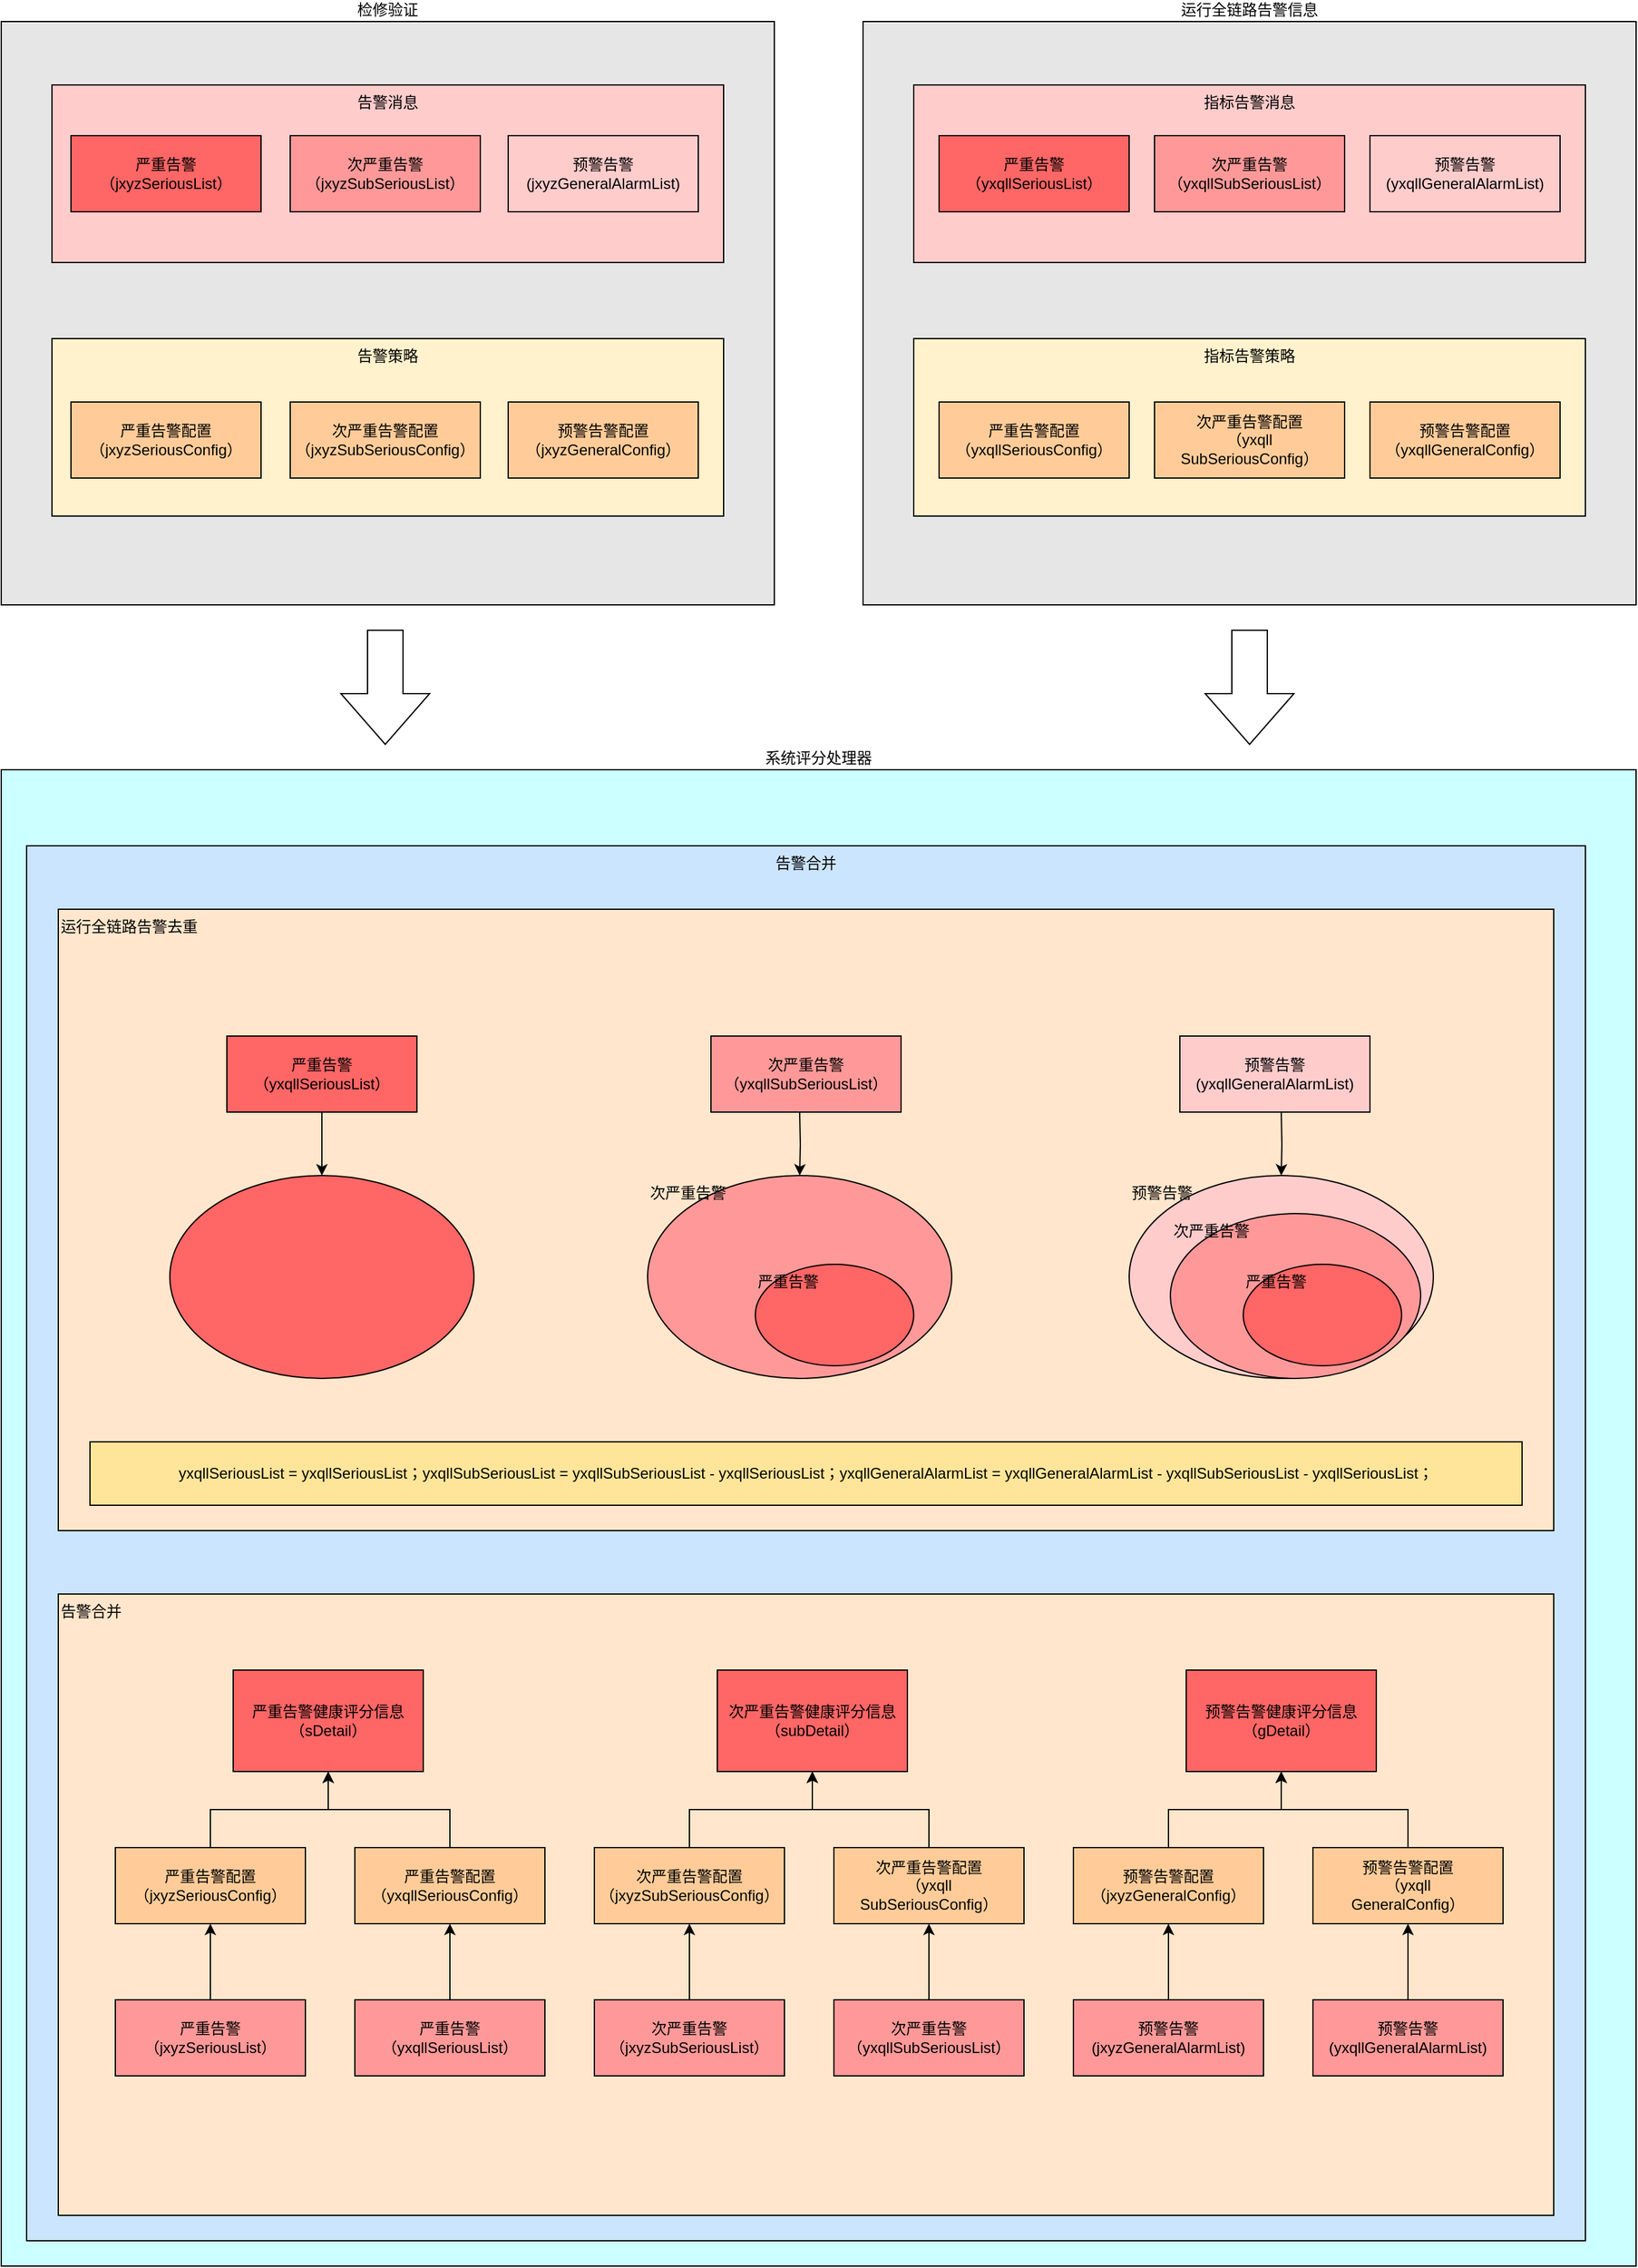 <mxfile version="20.3.5" type="github">
  <diagram id="DH8fOwqsjjJXpHzjifTU" name="第 1 页">
    <mxGraphModel dx="3371" dy="1173" grid="1" gridSize="10" guides="1" tooltips="1" connect="1" arrows="1" fold="1" page="1" pageScale="1" pageWidth="1200" pageHeight="1920" math="0" shadow="0">
      <root>
        <mxCell id="0" />
        <mxCell id="1" parent="0" />
        <mxCell id="9J3FxOEaC-q5wy8HkhJp-26" value="运行全链路告警信息" style="rounded=0;whiteSpace=wrap;html=1;verticalAlign=bottom;labelPosition=center;verticalLabelPosition=top;align=center;fillColor=#E6E6E6;" vertex="1" parent="1">
          <mxGeometry x="-430" y="80" width="610" height="460" as="geometry" />
        </mxCell>
        <mxCell id="9J3FxOEaC-q5wy8HkhJp-25" value="检修验证" style="rounded=0;whiteSpace=wrap;html=1;verticalAlign=bottom;labelPosition=center;verticalLabelPosition=top;align=center;fillColor=#E6E6E6;" vertex="1" parent="1">
          <mxGeometry x="-1110" y="80" width="610" height="460" as="geometry" />
        </mxCell>
        <mxCell id="9J3FxOEaC-q5wy8HkhJp-1" value="告警消息" style="rounded=0;whiteSpace=wrap;html=1;verticalAlign=top;fillColor=#FFCCCC;" vertex="1" parent="1">
          <mxGeometry x="-1070" y="130" width="530" height="140" as="geometry" />
        </mxCell>
        <mxCell id="9J3FxOEaC-q5wy8HkhJp-2" value="严重告警&lt;br&gt;（jxyzSeriousList）" style="rounded=0;whiteSpace=wrap;html=1;fillColor=#FF6666;" vertex="1" parent="1">
          <mxGeometry x="-1055" y="170" width="150" height="60" as="geometry" />
        </mxCell>
        <mxCell id="9J3FxOEaC-q5wy8HkhJp-4" value="次严重告警&lt;br&gt;（jxyzSubSeriousList）" style="rounded=0;whiteSpace=wrap;html=1;fillColor=#FF9999;" vertex="1" parent="1">
          <mxGeometry x="-882" y="170" width="150" height="60" as="geometry" />
        </mxCell>
        <mxCell id="9J3FxOEaC-q5wy8HkhJp-5" value="预警告警&lt;br&gt;(jxyzGeneralAlarmList)" style="rounded=0;whiteSpace=wrap;html=1;fillColor=#FFCCCC;" vertex="1" parent="1">
          <mxGeometry x="-710" y="170" width="150" height="60" as="geometry" />
        </mxCell>
        <mxCell id="9J3FxOEaC-q5wy8HkhJp-6" value="指标告警消息" style="rounded=0;whiteSpace=wrap;html=1;verticalAlign=top;fillColor=#FFCCCC;" vertex="1" parent="1">
          <mxGeometry x="-390" y="130" width="530" height="140" as="geometry" />
        </mxCell>
        <mxCell id="9J3FxOEaC-q5wy8HkhJp-7" value="严重告警&lt;br&gt;（yxqllSeriousList）" style="rounded=0;whiteSpace=wrap;html=1;fillColor=#FF6666;" vertex="1" parent="1">
          <mxGeometry x="-370" y="170" width="150" height="60" as="geometry" />
        </mxCell>
        <mxCell id="9J3FxOEaC-q5wy8HkhJp-8" value="次严重告警&lt;br&gt;（yxqllSubSeriousList）" style="rounded=0;whiteSpace=wrap;html=1;fillColor=#FF9999;" vertex="1" parent="1">
          <mxGeometry x="-200" y="170" width="150" height="60" as="geometry" />
        </mxCell>
        <mxCell id="9J3FxOEaC-q5wy8HkhJp-9" value="预警告警&lt;br&gt;(yxqllGeneralAlarmList)" style="rounded=0;whiteSpace=wrap;html=1;fillColor=#FFCCCC;" vertex="1" parent="1">
          <mxGeometry x="-30" y="170" width="150" height="60" as="geometry" />
        </mxCell>
        <mxCell id="9J3FxOEaC-q5wy8HkhJp-14" value="指标告警策略" style="rounded=0;whiteSpace=wrap;html=1;verticalAlign=top;fillColor=#FFF2CC;" vertex="1" parent="1">
          <mxGeometry x="-390" y="330" width="530" height="140" as="geometry" />
        </mxCell>
        <mxCell id="9J3FxOEaC-q5wy8HkhJp-15" value="告警策略" style="rounded=0;whiteSpace=wrap;html=1;verticalAlign=top;fillColor=#FFF2CC;" vertex="1" parent="1">
          <mxGeometry x="-1070" y="330" width="530" height="140" as="geometry" />
        </mxCell>
        <mxCell id="9J3FxOEaC-q5wy8HkhJp-17" value="系统评分处理器" style="rounded=0;whiteSpace=wrap;html=1;verticalAlign=bottom;labelPosition=center;verticalLabelPosition=top;align=center;fillColor=#CCFFFF;" vertex="1" parent="1">
          <mxGeometry x="-1110" y="670" width="1290" height="1180" as="geometry" />
        </mxCell>
        <mxCell id="9J3FxOEaC-q5wy8HkhJp-18" value="告警合并" style="rounded=0;whiteSpace=wrap;html=1;verticalAlign=top;fillColor=#CCE5FF;" vertex="1" parent="1">
          <mxGeometry x="-1090" y="730" width="1230" height="1100" as="geometry" />
        </mxCell>
        <mxCell id="9J3FxOEaC-q5wy8HkhJp-27" value="严重告警配置&lt;br&gt;（jxyzSeriousConfig）" style="rounded=0;whiteSpace=wrap;html=1;fillColor=#FFCC99;" vertex="1" parent="1">
          <mxGeometry x="-1055" y="380" width="150" height="60" as="geometry" />
        </mxCell>
        <mxCell id="9J3FxOEaC-q5wy8HkhJp-28" value="次严重告警配置&lt;br&gt;（jxyzSubSeriousConfig）" style="rounded=0;whiteSpace=wrap;html=1;fillColor=#FFCC99;" vertex="1" parent="1">
          <mxGeometry x="-882" y="380" width="150" height="60" as="geometry" />
        </mxCell>
        <mxCell id="9J3FxOEaC-q5wy8HkhJp-29" value="预警告警配置&lt;br&gt;（jxyzGeneralConfig）" style="rounded=0;whiteSpace=wrap;html=1;fillColor=#FFCC99;" vertex="1" parent="1">
          <mxGeometry x="-710" y="380" width="150" height="60" as="geometry" />
        </mxCell>
        <mxCell id="9J3FxOEaC-q5wy8HkhJp-30" value="严重告警配置&lt;br&gt;（yxqllSeriousConfig）" style="rounded=0;whiteSpace=wrap;html=1;fillColor=#FFCC99;" vertex="1" parent="1">
          <mxGeometry x="-370" y="380" width="150" height="60" as="geometry" />
        </mxCell>
        <mxCell id="9J3FxOEaC-q5wy8HkhJp-31" value="次严重告警配置&lt;br&gt;（yxqll&lt;br&gt;SubSeriousConfig）" style="rounded=0;whiteSpace=wrap;html=1;fillColor=#FFCC99;" vertex="1" parent="1">
          <mxGeometry x="-200" y="380" width="150" height="60" as="geometry" />
        </mxCell>
        <mxCell id="9J3FxOEaC-q5wy8HkhJp-32" value="预警告警配置&lt;br&gt;（yxqllGeneralConfig）" style="rounded=0;whiteSpace=wrap;html=1;fillColor=#FFCC99;" vertex="1" parent="1">
          <mxGeometry x="-30" y="380" width="150" height="60" as="geometry" />
        </mxCell>
        <mxCell id="9J3FxOEaC-q5wy8HkhJp-33" value="运行全链路告警去重" style="rounded=0;whiteSpace=wrap;html=1;verticalAlign=top;align=left;labelPosition=center;verticalLabelPosition=middle;fillColor=#FFE6CC;" vertex="1" parent="1">
          <mxGeometry x="-1065" y="780" width="1180" height="490" as="geometry" />
        </mxCell>
        <mxCell id="9J3FxOEaC-q5wy8HkhJp-34" value="告警合并" style="rounded=0;whiteSpace=wrap;html=1;align=left;verticalAlign=top;fillColor=#FFE6CC;" vertex="1" parent="1">
          <mxGeometry x="-1065" y="1320" width="1180" height="490" as="geometry" />
        </mxCell>
        <mxCell id="9J3FxOEaC-q5wy8HkhJp-35" value="yxqllSeriousList = yxqllSeriousList；yxqllSubSeriousList = yxqllSubSeriousList - yxqllSeriousList；yxqllGeneralAlarmList = yxqllGeneralAlarmList - yxqllSubSeriousList - yxqllSeriousList；" style="rounded=0;whiteSpace=wrap;html=1;fillColor=#FFE599;" vertex="1" parent="1">
          <mxGeometry x="-1040" y="1200" width="1130" height="50" as="geometry" />
        </mxCell>
        <mxCell id="9J3FxOEaC-q5wy8HkhJp-36" value="严重告警健康评分信息&lt;br&gt;（sDetail）" style="rounded=0;whiteSpace=wrap;html=1;fillColor=#FF6666;" vertex="1" parent="1">
          <mxGeometry x="-927" y="1380" width="150" height="80" as="geometry" />
        </mxCell>
        <mxCell id="9J3FxOEaC-q5wy8HkhJp-37" value="次严重告警健康评分信息&lt;br&gt;（subDetail）" style="rounded=0;whiteSpace=wrap;html=1;fillColor=#FF6666;" vertex="1" parent="1">
          <mxGeometry x="-545" y="1380" width="150" height="80" as="geometry" />
        </mxCell>
        <mxCell id="9J3FxOEaC-q5wy8HkhJp-38" value="预警告警健康评分信息&lt;br&gt;（gDetail）" style="rounded=0;whiteSpace=wrap;html=1;fillColor=#FF6666;" vertex="1" parent="1">
          <mxGeometry x="-175" y="1380" width="150" height="80" as="geometry" />
        </mxCell>
        <mxCell id="9J3FxOEaC-q5wy8HkhJp-50" style="edgeStyle=orthogonalEdgeStyle;rounded=0;orthogonalLoop=1;jettySize=auto;html=1;entryX=0.5;entryY=1;entryDx=0;entryDy=0;" edge="1" parent="1" source="9J3FxOEaC-q5wy8HkhJp-40" target="9J3FxOEaC-q5wy8HkhJp-36">
          <mxGeometry relative="1" as="geometry" />
        </mxCell>
        <mxCell id="9J3FxOEaC-q5wy8HkhJp-40" value="严重告警配置&lt;br&gt;（jxyzSeriousConfig）" style="rounded=0;whiteSpace=wrap;html=1;fillColor=#FFCC99;" vertex="1" parent="1">
          <mxGeometry x="-1020" y="1520" width="150" height="60" as="geometry" />
        </mxCell>
        <mxCell id="9J3FxOEaC-q5wy8HkhJp-52" style="edgeStyle=orthogonalEdgeStyle;rounded=0;orthogonalLoop=1;jettySize=auto;html=1;entryX=0.5;entryY=1;entryDx=0;entryDy=0;" edge="1" parent="1" source="9J3FxOEaC-q5wy8HkhJp-41" target="9J3FxOEaC-q5wy8HkhJp-36">
          <mxGeometry relative="1" as="geometry" />
        </mxCell>
        <mxCell id="9J3FxOEaC-q5wy8HkhJp-41" value="严重告警配置&lt;br&gt;（yxqllSeriousConfig）" style="rounded=0;whiteSpace=wrap;html=1;fillColor=#FFCC99;" vertex="1" parent="1">
          <mxGeometry x="-831" y="1520" width="150" height="60" as="geometry" />
        </mxCell>
        <mxCell id="9J3FxOEaC-q5wy8HkhJp-60" style="edgeStyle=orthogonalEdgeStyle;rounded=0;orthogonalLoop=1;jettySize=auto;html=1;entryX=0.5;entryY=1;entryDx=0;entryDy=0;" edge="1" parent="1" source="9J3FxOEaC-q5wy8HkhJp-44" target="9J3FxOEaC-q5wy8HkhJp-37">
          <mxGeometry relative="1" as="geometry" />
        </mxCell>
        <mxCell id="9J3FxOEaC-q5wy8HkhJp-44" value="次严重告警配置&lt;br&gt;（jxyzSubSeriousConfig）" style="rounded=0;whiteSpace=wrap;html=1;fillColor=#FFCC99;" vertex="1" parent="1">
          <mxGeometry x="-642" y="1520" width="150" height="60" as="geometry" />
        </mxCell>
        <mxCell id="9J3FxOEaC-q5wy8HkhJp-61" style="edgeStyle=orthogonalEdgeStyle;rounded=0;orthogonalLoop=1;jettySize=auto;html=1;entryX=0.5;entryY=1;entryDx=0;entryDy=0;" edge="1" parent="1" source="9J3FxOEaC-q5wy8HkhJp-45" target="9J3FxOEaC-q5wy8HkhJp-37">
          <mxGeometry relative="1" as="geometry" />
        </mxCell>
        <mxCell id="9J3FxOEaC-q5wy8HkhJp-45" value="次严重告警配置&lt;br&gt;（yxqll&lt;br&gt;SubSeriousConfig）" style="rounded=0;whiteSpace=wrap;html=1;fillColor=#FFCC99;" vertex="1" parent="1">
          <mxGeometry x="-453" y="1520" width="150" height="60" as="geometry" />
        </mxCell>
        <mxCell id="9J3FxOEaC-q5wy8HkhJp-64" style="edgeStyle=orthogonalEdgeStyle;rounded=0;orthogonalLoop=1;jettySize=auto;html=1;" edge="1" parent="1" source="9J3FxOEaC-q5wy8HkhJp-46" target="9J3FxOEaC-q5wy8HkhJp-38">
          <mxGeometry relative="1" as="geometry" />
        </mxCell>
        <mxCell id="9J3FxOEaC-q5wy8HkhJp-46" value="预警告警配置&lt;br&gt;（jxyzGeneralConfig）" style="rounded=0;whiteSpace=wrap;html=1;fillColor=#FFCC99;" vertex="1" parent="1">
          <mxGeometry x="-264" y="1520" width="150" height="60" as="geometry" />
        </mxCell>
        <mxCell id="9J3FxOEaC-q5wy8HkhJp-67" style="edgeStyle=orthogonalEdgeStyle;rounded=0;orthogonalLoop=1;jettySize=auto;html=1;" edge="1" parent="1" source="9J3FxOEaC-q5wy8HkhJp-47" target="9J3FxOEaC-q5wy8HkhJp-38">
          <mxGeometry relative="1" as="geometry" />
        </mxCell>
        <mxCell id="9J3FxOEaC-q5wy8HkhJp-47" value="预警告警配置&lt;br&gt;（yxqll&lt;br&gt;GeneralConfig）" style="rounded=0;whiteSpace=wrap;html=1;fillColor=#FFCC99;" vertex="1" parent="1">
          <mxGeometry x="-75" y="1520" width="150" height="60" as="geometry" />
        </mxCell>
        <mxCell id="9J3FxOEaC-q5wy8HkhJp-53" style="edgeStyle=orthogonalEdgeStyle;rounded=0;orthogonalLoop=1;jettySize=auto;html=1;entryX=0.5;entryY=1;entryDx=0;entryDy=0;" edge="1" parent="1" source="9J3FxOEaC-q5wy8HkhJp-48" target="9J3FxOEaC-q5wy8HkhJp-40">
          <mxGeometry relative="1" as="geometry" />
        </mxCell>
        <mxCell id="9J3FxOEaC-q5wy8HkhJp-48" value="严重告警&lt;br&gt;（jxyzSeriousList）" style="rounded=0;whiteSpace=wrap;html=1;fillColor=#FF9999;" vertex="1" parent="1">
          <mxGeometry x="-1020" y="1640" width="150" height="60" as="geometry" />
        </mxCell>
        <mxCell id="9J3FxOEaC-q5wy8HkhJp-55" value="" style="edgeStyle=orthogonalEdgeStyle;rounded=0;orthogonalLoop=1;jettySize=auto;html=1;" edge="1" parent="1" source="9J3FxOEaC-q5wy8HkhJp-54" target="9J3FxOEaC-q5wy8HkhJp-41">
          <mxGeometry relative="1" as="geometry" />
        </mxCell>
        <mxCell id="9J3FxOEaC-q5wy8HkhJp-54" value="严重告警&lt;br&gt;（yxqllSeriousList）" style="rounded=0;whiteSpace=wrap;html=1;fillColor=#FF9999;" vertex="1" parent="1">
          <mxGeometry x="-831" y="1640" width="150" height="60" as="geometry" />
        </mxCell>
        <mxCell id="9J3FxOEaC-q5wy8HkhJp-58" style="edgeStyle=orthogonalEdgeStyle;rounded=0;orthogonalLoop=1;jettySize=auto;html=1;" edge="1" parent="1" source="9J3FxOEaC-q5wy8HkhJp-56" target="9J3FxOEaC-q5wy8HkhJp-44">
          <mxGeometry relative="1" as="geometry" />
        </mxCell>
        <mxCell id="9J3FxOEaC-q5wy8HkhJp-56" value="次严重告警&lt;br&gt;（jxyzSubSeriousList）" style="rounded=0;whiteSpace=wrap;html=1;fillColor=#FF9999;" vertex="1" parent="1">
          <mxGeometry x="-642" y="1640" width="150" height="60" as="geometry" />
        </mxCell>
        <mxCell id="9J3FxOEaC-q5wy8HkhJp-59" style="edgeStyle=orthogonalEdgeStyle;rounded=0;orthogonalLoop=1;jettySize=auto;html=1;entryX=0.5;entryY=1;entryDx=0;entryDy=0;" edge="1" parent="1" source="9J3FxOEaC-q5wy8HkhJp-57" target="9J3FxOEaC-q5wy8HkhJp-45">
          <mxGeometry relative="1" as="geometry" />
        </mxCell>
        <mxCell id="9J3FxOEaC-q5wy8HkhJp-57" value="次严重告警&lt;br&gt;（yxqllSubSeriousList）" style="rounded=0;whiteSpace=wrap;html=1;fillColor=#FF9999;" vertex="1" parent="1">
          <mxGeometry x="-453" y="1640" width="150" height="60" as="geometry" />
        </mxCell>
        <mxCell id="9J3FxOEaC-q5wy8HkhJp-68" style="edgeStyle=orthogonalEdgeStyle;rounded=0;orthogonalLoop=1;jettySize=auto;html=1;" edge="1" parent="1" source="9J3FxOEaC-q5wy8HkhJp-62" target="9J3FxOEaC-q5wy8HkhJp-46">
          <mxGeometry relative="1" as="geometry" />
        </mxCell>
        <mxCell id="9J3FxOEaC-q5wy8HkhJp-62" value="预警告警&lt;br&gt;(jxyzGeneralAlarmList)" style="rounded=0;whiteSpace=wrap;html=1;fillColor=#FF9999;" vertex="1" parent="1">
          <mxGeometry x="-264" y="1640" width="150" height="60" as="geometry" />
        </mxCell>
        <mxCell id="9J3FxOEaC-q5wy8HkhJp-69" style="edgeStyle=orthogonalEdgeStyle;rounded=0;orthogonalLoop=1;jettySize=auto;html=1;entryX=0.5;entryY=1;entryDx=0;entryDy=0;" edge="1" parent="1" source="9J3FxOEaC-q5wy8HkhJp-63" target="9J3FxOEaC-q5wy8HkhJp-47">
          <mxGeometry relative="1" as="geometry" />
        </mxCell>
        <mxCell id="9J3FxOEaC-q5wy8HkhJp-63" value="预警告警&lt;br&gt;(yxqllGeneralAlarmList)" style="rounded=0;whiteSpace=wrap;html=1;fillColor=#FF9999;" vertex="1" parent="1">
          <mxGeometry x="-75" y="1640" width="150" height="60" as="geometry" />
        </mxCell>
        <mxCell id="9J3FxOEaC-q5wy8HkhJp-75" value="" style="html=1;shadow=0;dashed=0;align=center;verticalAlign=middle;shape=mxgraph.arrows2.arrow;dy=0.6;dx=40;direction=south;notch=0;" vertex="1" parent="1">
          <mxGeometry x="-842" y="560" width="70" height="90" as="geometry" />
        </mxCell>
        <mxCell id="9J3FxOEaC-q5wy8HkhJp-76" value="" style="html=1;shadow=0;dashed=0;align=center;verticalAlign=middle;shape=mxgraph.arrows2.arrow;dy=0.6;dx=40;direction=south;notch=0;" vertex="1" parent="1">
          <mxGeometry x="-160" y="560" width="70" height="90" as="geometry" />
        </mxCell>
        <mxCell id="9J3FxOEaC-q5wy8HkhJp-82" style="edgeStyle=orthogonalEdgeStyle;rounded=0;orthogonalLoop=1;jettySize=auto;html=1;" edge="1" parent="1" source="9J3FxOEaC-q5wy8HkhJp-77" target="9J3FxOEaC-q5wy8HkhJp-81">
          <mxGeometry relative="1" as="geometry" />
        </mxCell>
        <mxCell id="9J3FxOEaC-q5wy8HkhJp-77" value="严重告警&lt;br&gt;（yxqllSeriousList）" style="rounded=0;whiteSpace=wrap;html=1;fillColor=#FF6666;" vertex="1" parent="1">
          <mxGeometry x="-932" y="880" width="150" height="60" as="geometry" />
        </mxCell>
        <mxCell id="9J3FxOEaC-q5wy8HkhJp-78" value="次严重告警&lt;br&gt;（yxqllSubSeriousList）" style="rounded=0;whiteSpace=wrap;html=1;fillColor=#FF9999;" vertex="1" parent="1">
          <mxGeometry x="-550" y="880" width="150" height="60" as="geometry" />
        </mxCell>
        <mxCell id="9J3FxOEaC-q5wy8HkhJp-79" value="预警告警&lt;br&gt;(yxqllGeneralAlarmList)" style="rounded=0;whiteSpace=wrap;html=1;fillColor=#FFCCCC;" vertex="1" parent="1">
          <mxGeometry x="-180" y="880" width="150" height="60" as="geometry" />
        </mxCell>
        <mxCell id="9J3FxOEaC-q5wy8HkhJp-81" value="" style="ellipse;whiteSpace=wrap;html=1;fillColor=#FF6666;" vertex="1" parent="1">
          <mxGeometry x="-977" y="990" width="240" height="160" as="geometry" />
        </mxCell>
        <mxCell id="9J3FxOEaC-q5wy8HkhJp-83" style="edgeStyle=orthogonalEdgeStyle;rounded=0;orthogonalLoop=1;jettySize=auto;html=1;" edge="1" parent="1" target="9J3FxOEaC-q5wy8HkhJp-84">
          <mxGeometry relative="1" as="geometry">
            <mxPoint x="-480" y="940" as="sourcePoint" />
          </mxGeometry>
        </mxCell>
        <mxCell id="9J3FxOEaC-q5wy8HkhJp-84" value="次严重告警" style="ellipse;whiteSpace=wrap;html=1;fillColor=#FF9999;align=left;labelPosition=center;verticalLabelPosition=middle;verticalAlign=top;" vertex="1" parent="1">
          <mxGeometry x="-600" y="990" width="240" height="160" as="geometry" />
        </mxCell>
        <mxCell id="9J3FxOEaC-q5wy8HkhJp-85" style="edgeStyle=orthogonalEdgeStyle;rounded=0;orthogonalLoop=1;jettySize=auto;html=1;" edge="1" parent="1" target="9J3FxOEaC-q5wy8HkhJp-86">
          <mxGeometry relative="1" as="geometry">
            <mxPoint x="-100" y="940" as="sourcePoint" />
          </mxGeometry>
        </mxCell>
        <mxCell id="9J3FxOEaC-q5wy8HkhJp-86" value="预警告警" style="ellipse;whiteSpace=wrap;html=1;fillColor=#FFCCCC;align=left;verticalAlign=top;" vertex="1" parent="1">
          <mxGeometry x="-220" y="990" width="240" height="160" as="geometry" />
        </mxCell>
        <mxCell id="9J3FxOEaC-q5wy8HkhJp-87" value="严重告警" style="ellipse;whiteSpace=wrap;html=1;fillColor=#FF6666;align=left;verticalAlign=top;" vertex="1" parent="1">
          <mxGeometry x="-515" y="1060" width="125" height="80" as="geometry" />
        </mxCell>
        <mxCell id="9J3FxOEaC-q5wy8HkhJp-88" value="次严重告警" style="ellipse;whiteSpace=wrap;html=1;fillColor=#FF9999;align=left;verticalAlign=top;" vertex="1" parent="1">
          <mxGeometry x="-187.5" y="1020" width="197.5" height="130" as="geometry" />
        </mxCell>
        <mxCell id="9J3FxOEaC-q5wy8HkhJp-89" value="严重告警" style="ellipse;whiteSpace=wrap;html=1;fillColor=#FF6666;align=left;verticalAlign=top;" vertex="1" parent="1">
          <mxGeometry x="-130" y="1060" width="125" height="80" as="geometry" />
        </mxCell>
      </root>
    </mxGraphModel>
  </diagram>
</mxfile>
